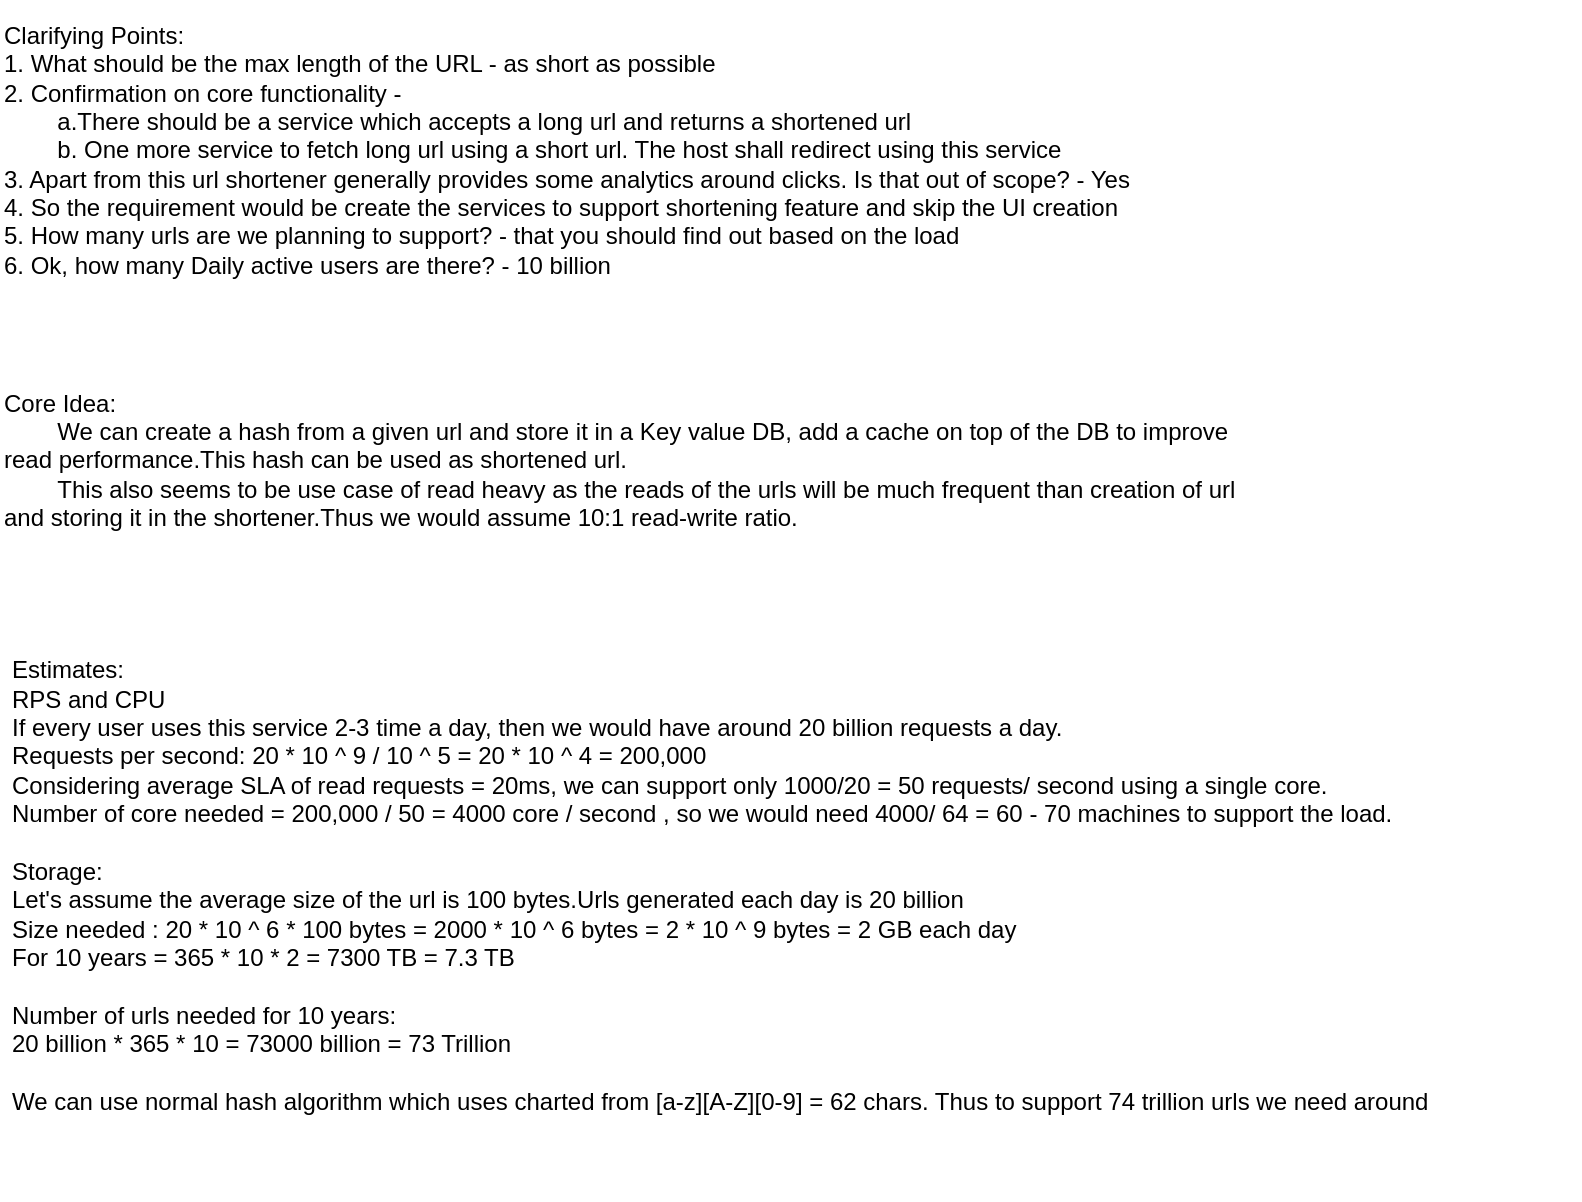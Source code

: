 <mxfile version="24.3.1" type="github">
  <diagram name="Page-1" id="OIAHOW4MRP7iXSUrzqny">
    <mxGraphModel dx="2074" dy="1190" grid="1" gridSize="10" guides="1" tooltips="1" connect="1" arrows="1" fold="1" page="1" pageScale="1" pageWidth="827" pageHeight="1169" math="0" shadow="0">
      <root>
        <mxCell id="0" />
        <mxCell id="1" parent="0" />
        <mxCell id="fmulczopTdYqbhKhcUvP-1" value="Clarifying Points:&lt;div&gt;1. What should be the max length of the URL - as short as possible&lt;/div&gt;&lt;div&gt;2. Confirmation on core functionality -&amp;nbsp;&lt;/div&gt;&lt;div&gt;&lt;span style=&quot;white-space: pre;&quot;&gt;&#x9;&lt;/span&gt;a.There should be a service which accepts a long url and returns a shortened url&lt;/div&gt;&lt;div&gt;&lt;span style=&quot;white-space: pre;&quot;&gt;&#x9;b. One more service to fetch long url using a short url. The host shall redirect using this service&lt;/span&gt;&lt;br&gt;&lt;/div&gt;&lt;div&gt;&lt;span style=&quot;white-space: pre;&quot;&gt;3. Apart from this url shortener generally provides some analytics around clicks. Is that out of scope? - Yes&lt;/span&gt;&lt;/div&gt;&lt;div&gt;&lt;span style=&quot;white-space: pre;&quot;&gt;4. So the requirement would be create the services to support shortening feature and skip the UI creation&lt;/span&gt;&lt;/div&gt;&lt;div&gt;&lt;span style=&quot;white-space: pre;&quot;&gt;5. How many urls are we planning to support? - that you should find out based on the load&lt;/span&gt;&lt;/div&gt;&lt;div&gt;&lt;span style=&quot;white-space: pre;&quot;&gt;6. Ok, how many Daily active users are there? - 10 billion&lt;/span&gt;&lt;/div&gt;" style="text;strokeColor=none;align=left;fillColor=none;html=1;verticalAlign=middle;whiteSpace=wrap;rounded=0;" vertex="1" parent="1">
          <mxGeometry x="30" y="90" width="790" height="150" as="geometry" />
        </mxCell>
        <mxCell id="fmulczopTdYqbhKhcUvP-3" value="Core Idea:&lt;div&gt;&lt;span style=&quot;white-space: pre;&quot;&gt;&#x9;&lt;/span&gt;We can create a hash from a given url and store it in a Key value DB, add a cache on top of the DB to improve read performance.This hash can be used as shortened url.&amp;nbsp;&lt;/div&gt;&lt;div&gt;&lt;span style=&quot;white-space: pre;&quot;&gt;&#x9;&lt;/span&gt;This also seems to be use case of read heavy as the reads of the urls will be much frequent than creation of url and storing it in the shortener.Thus we would assume 10:1 read-write ratio.&lt;/div&gt;" style="text;strokeColor=none;align=left;fillColor=none;html=1;verticalAlign=middle;whiteSpace=wrap;rounded=0;" vertex="1" parent="1">
          <mxGeometry x="30" y="280" width="630" height="80" as="geometry" />
        </mxCell>
        <mxCell id="fmulczopTdYqbhKhcUvP-4" value="Estimates:&lt;div&gt;RPS and CPU&lt;br&gt;&lt;div&gt;If every user uses this service 2-3 time a day, then we would have around 20 billion requests a day.&lt;/div&gt;&lt;div&gt;Requests per second: 20 * 10 ^ 9 / 10 ^ 5 = 20 * 10 ^ 4 = 200,000&lt;/div&gt;&lt;div&gt;Considering average SLA of read requests = 20ms, we can support only 1000/20 = 50 requests/ second using a single core.&lt;/div&gt;&lt;div&gt;Number of core needed = 200,000 / 50 = 4000 core / second , so we would need 4000/ 64 = 60 - 70 machines to support the load.&lt;/div&gt;&lt;div&gt;&lt;br&gt;&lt;/div&gt;&lt;div&gt;Storage:&lt;/div&gt;&lt;div&gt;Let&#39;s assume the average size of the url is 100 bytes.Urls generated each day is 20 billion&lt;/div&gt;&lt;div&gt;Size needed : 20 * 10 ^ 6 * 100 bytes = 2000 * 10 ^ 6 bytes = 2 * 10 ^ 9 bytes = 2 GB each day&lt;/div&gt;&lt;div&gt;For 10 years = 365 * 10 * 2 = 7300 TB = 7.3 TB&lt;/div&gt;&lt;div&gt;&lt;br&gt;&lt;/div&gt;&lt;div&gt;Number of urls needed for 10 years:&amp;nbsp;&lt;/div&gt;&lt;div&gt;20 billion * 365 * 10 = 73000 billion = 73 Trillion&lt;/div&gt;&lt;div&gt;&lt;br&gt;&lt;/div&gt;&lt;div&gt;We can use normal hash algorithm which uses charted from [a-z][A-Z][0-9] = 62 chars. Thus to support 74 trillion urls we need around&amp;nbsp;&lt;/div&gt;&lt;div&gt;&lt;br&gt;&lt;/div&gt;&lt;/div&gt;" style="text;strokeColor=none;align=left;fillColor=none;html=1;verticalAlign=middle;whiteSpace=wrap;rounded=0;" vertex="1" parent="1">
          <mxGeometry x="34" y="390" width="760" height="300" as="geometry" />
        </mxCell>
      </root>
    </mxGraphModel>
  </diagram>
</mxfile>
